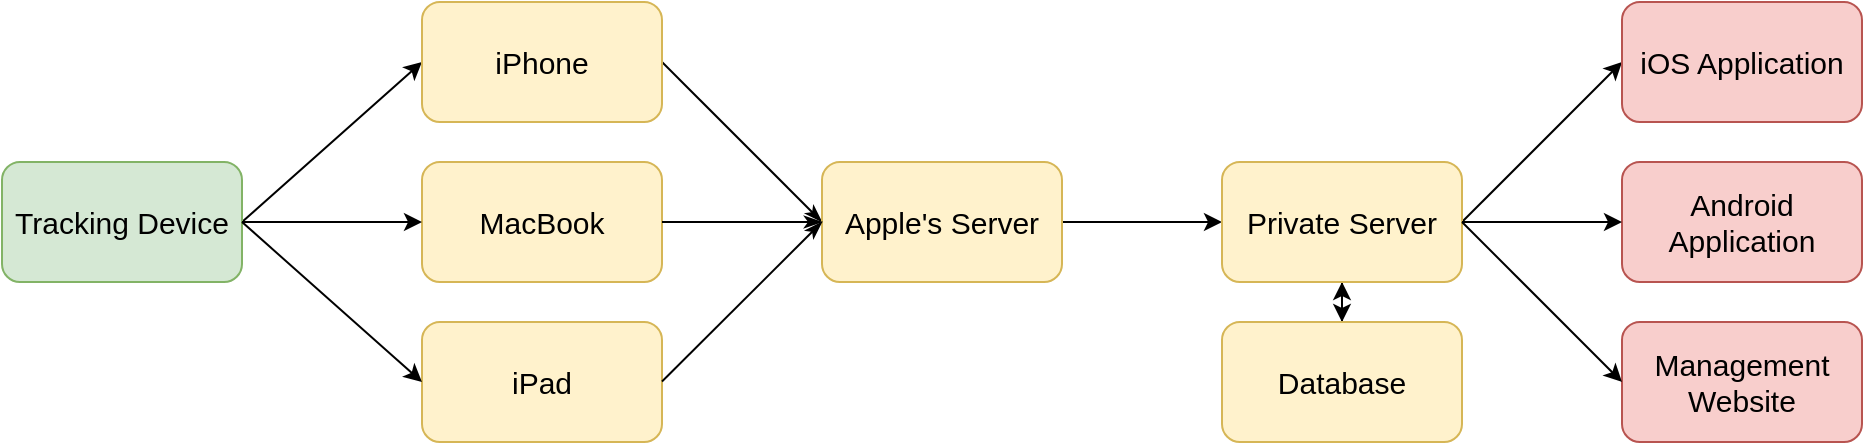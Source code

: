 <mxfile version="25.0.3">
  <diagram name="Page-1" id="nqh0FGsFFFs43toVcBv-">
    <mxGraphModel dx="1195" dy="594" grid="1" gridSize="10" guides="1" tooltips="1" connect="1" arrows="1" fold="1" page="1" pageScale="1" pageWidth="850" pageHeight="1100" math="0" shadow="0">
      <root>
        <mxCell id="0" />
        <mxCell id="1" parent="0" />
        <mxCell id="0Yl4MtEkc3vjJpfoT6oy-11" style="rounded=0;orthogonalLoop=1;jettySize=auto;html=1;entryX=0;entryY=0.5;entryDx=0;entryDy=0;exitX=1;exitY=0.5;exitDx=0;exitDy=0;fontSize=15;" edge="1" parent="1" source="0Yl4MtEkc3vjJpfoT6oy-1" target="0Yl4MtEkc3vjJpfoT6oy-2">
          <mxGeometry relative="1" as="geometry" />
        </mxCell>
        <mxCell id="0Yl4MtEkc3vjJpfoT6oy-1" value="Tracking Device" style="rounded=1;whiteSpace=wrap;html=1;fillColor=#d5e8d4;strokeColor=#82b366;fontSize=15;" vertex="1" parent="1">
          <mxGeometry x="110" y="360" width="120" height="60" as="geometry" />
        </mxCell>
        <mxCell id="0Yl4MtEkc3vjJpfoT6oy-14" style="rounded=0;orthogonalLoop=1;jettySize=auto;html=1;entryX=0;entryY=0.5;entryDx=0;entryDy=0;exitX=1;exitY=0.5;exitDx=0;exitDy=0;endArrow=classicThin;endFill=1;fontSize=15;" edge="1" parent="1" source="0Yl4MtEkc3vjJpfoT6oy-2" target="0Yl4MtEkc3vjJpfoT6oy-5">
          <mxGeometry relative="1" as="geometry" />
        </mxCell>
        <mxCell id="0Yl4MtEkc3vjJpfoT6oy-2" value="iPhone" style="rounded=1;whiteSpace=wrap;html=1;fillColor=#fff2cc;strokeColor=#d6b656;fontSize=15;" vertex="1" parent="1">
          <mxGeometry x="320" y="280" width="120" height="60" as="geometry" />
        </mxCell>
        <mxCell id="0Yl4MtEkc3vjJpfoT6oy-3" value="MacBook" style="rounded=1;whiteSpace=wrap;html=1;fillColor=#fff2cc;strokeColor=#d6b656;fontSize=15;" vertex="1" parent="1">
          <mxGeometry x="320" y="360" width="120" height="60" as="geometry" />
        </mxCell>
        <mxCell id="0Yl4MtEkc3vjJpfoT6oy-4" value="iPad" style="rounded=1;whiteSpace=wrap;html=1;fillColor=#fff2cc;strokeColor=#d6b656;fontSize=15;" vertex="1" parent="1">
          <mxGeometry x="320" y="440" width="120" height="60" as="geometry" />
        </mxCell>
        <mxCell id="0Yl4MtEkc3vjJpfoT6oy-17" value="" style="edgeStyle=orthogonalEdgeStyle;rounded=0;orthogonalLoop=1;jettySize=auto;html=1;fontSize=15;" edge="1" parent="1" source="0Yl4MtEkc3vjJpfoT6oy-5" target="0Yl4MtEkc3vjJpfoT6oy-6">
          <mxGeometry relative="1" as="geometry" />
        </mxCell>
        <mxCell id="0Yl4MtEkc3vjJpfoT6oy-5" value="Apple&#39;s Server" style="rounded=1;whiteSpace=wrap;html=1;fillColor=#fff2cc;strokeColor=#d6b656;fontSize=15;" vertex="1" parent="1">
          <mxGeometry x="520" y="360" width="120" height="60" as="geometry" />
        </mxCell>
        <mxCell id="0Yl4MtEkc3vjJpfoT6oy-18" value="" style="edgeStyle=orthogonalEdgeStyle;rounded=0;orthogonalLoop=1;jettySize=auto;html=1;startArrow=classic;startFill=1;fontSize=15;" edge="1" parent="1" source="0Yl4MtEkc3vjJpfoT6oy-6" target="0Yl4MtEkc3vjJpfoT6oy-7">
          <mxGeometry relative="1" as="geometry" />
        </mxCell>
        <mxCell id="0Yl4MtEkc3vjJpfoT6oy-19" style="rounded=0;orthogonalLoop=1;jettySize=auto;html=1;entryX=0;entryY=0.5;entryDx=0;entryDy=0;exitX=1;exitY=0.5;exitDx=0;exitDy=0;fontSize=15;" edge="1" parent="1" source="0Yl4MtEkc3vjJpfoT6oy-6" target="0Yl4MtEkc3vjJpfoT6oy-8">
          <mxGeometry relative="1" as="geometry" />
        </mxCell>
        <mxCell id="0Yl4MtEkc3vjJpfoT6oy-6" value="Private Server" style="rounded=1;whiteSpace=wrap;html=1;fillColor=#fff2cc;strokeColor=#d6b656;fontSize=15;" vertex="1" parent="1">
          <mxGeometry x="720" y="360" width="120" height="60" as="geometry" />
        </mxCell>
        <mxCell id="0Yl4MtEkc3vjJpfoT6oy-7" value="Database" style="rounded=1;whiteSpace=wrap;html=1;fillColor=#fff2cc;strokeColor=#d6b656;fontSize=15;" vertex="1" parent="1">
          <mxGeometry x="720" y="440" width="120" height="60" as="geometry" />
        </mxCell>
        <mxCell id="0Yl4MtEkc3vjJpfoT6oy-8" value="iOS Application" style="rounded=1;whiteSpace=wrap;html=1;fillColor=#f8cecc;strokeColor=#b85450;fontSize=15;" vertex="1" parent="1">
          <mxGeometry x="920" y="280" width="120" height="60" as="geometry" />
        </mxCell>
        <mxCell id="0Yl4MtEkc3vjJpfoT6oy-9" value="Android Application" style="rounded=1;whiteSpace=wrap;html=1;fillColor=#f8cecc;strokeColor=#b85450;fontSize=15;" vertex="1" parent="1">
          <mxGeometry x="920" y="360" width="120" height="60" as="geometry" />
        </mxCell>
        <mxCell id="0Yl4MtEkc3vjJpfoT6oy-10" value="Management&lt;div&gt;Website&lt;/div&gt;" style="rounded=1;whiteSpace=wrap;html=1;fillColor=#f8cecc;strokeColor=#b85450;fontSize=15;" vertex="1" parent="1">
          <mxGeometry x="920" y="440" width="120" height="60" as="geometry" />
        </mxCell>
        <mxCell id="0Yl4MtEkc3vjJpfoT6oy-12" style="rounded=0;orthogonalLoop=1;jettySize=auto;html=1;entryX=0;entryY=0.5;entryDx=0;entryDy=0;exitX=1;exitY=0.5;exitDx=0;exitDy=0;fontSize=15;" edge="1" parent="1" source="0Yl4MtEkc3vjJpfoT6oy-1" target="0Yl4MtEkc3vjJpfoT6oy-3">
          <mxGeometry relative="1" as="geometry">
            <mxPoint x="240" y="400" as="sourcePoint" />
            <mxPoint x="330" y="320" as="targetPoint" />
          </mxGeometry>
        </mxCell>
        <mxCell id="0Yl4MtEkc3vjJpfoT6oy-13" style="rounded=0;orthogonalLoop=1;jettySize=auto;html=1;entryX=0;entryY=0.5;entryDx=0;entryDy=0;fontSize=15;" edge="1" parent="1" target="0Yl4MtEkc3vjJpfoT6oy-4">
          <mxGeometry relative="1" as="geometry">
            <mxPoint x="230" y="390" as="sourcePoint" />
            <mxPoint x="330" y="400" as="targetPoint" />
          </mxGeometry>
        </mxCell>
        <mxCell id="0Yl4MtEkc3vjJpfoT6oy-15" style="rounded=0;orthogonalLoop=1;jettySize=auto;html=1;entryX=0;entryY=0.5;entryDx=0;entryDy=0;exitX=1;exitY=0.5;exitDx=0;exitDy=0;endArrow=classicThin;endFill=1;fontSize=15;" edge="1" parent="1" target="0Yl4MtEkc3vjJpfoT6oy-5">
          <mxGeometry relative="1" as="geometry">
            <mxPoint x="440" y="390" as="sourcePoint" />
            <mxPoint x="520" y="470" as="targetPoint" />
          </mxGeometry>
        </mxCell>
        <mxCell id="0Yl4MtEkc3vjJpfoT6oy-16" style="rounded=0;orthogonalLoop=1;jettySize=auto;html=1;entryX=0;entryY=0.5;entryDx=0;entryDy=0;exitX=1;exitY=0.5;exitDx=0;exitDy=0;endArrow=classicThin;endFill=1;fontSize=15;" edge="1" parent="1" target="0Yl4MtEkc3vjJpfoT6oy-5">
          <mxGeometry relative="1" as="geometry">
            <mxPoint x="440" y="469.76" as="sourcePoint" />
            <mxPoint x="520" y="469.76" as="targetPoint" />
          </mxGeometry>
        </mxCell>
        <mxCell id="0Yl4MtEkc3vjJpfoT6oy-20" style="rounded=0;orthogonalLoop=1;jettySize=auto;html=1;entryX=0;entryY=0.5;entryDx=0;entryDy=0;exitX=1;exitY=0.5;exitDx=0;exitDy=0;fontSize=15;" edge="1" parent="1" source="0Yl4MtEkc3vjJpfoT6oy-6" target="0Yl4MtEkc3vjJpfoT6oy-9">
          <mxGeometry relative="1" as="geometry">
            <mxPoint x="850" y="400" as="sourcePoint" />
            <mxPoint x="930" y="320" as="targetPoint" />
          </mxGeometry>
        </mxCell>
        <mxCell id="0Yl4MtEkc3vjJpfoT6oy-21" style="rounded=0;orthogonalLoop=1;jettySize=auto;html=1;entryX=0;entryY=0.5;entryDx=0;entryDy=0;exitX=1;exitY=0.5;exitDx=0;exitDy=0;fontSize=15;" edge="1" parent="1" source="0Yl4MtEkc3vjJpfoT6oy-6" target="0Yl4MtEkc3vjJpfoT6oy-10">
          <mxGeometry relative="1" as="geometry">
            <mxPoint x="850" y="400" as="sourcePoint" />
            <mxPoint x="930" y="400" as="targetPoint" />
          </mxGeometry>
        </mxCell>
      </root>
    </mxGraphModel>
  </diagram>
</mxfile>

